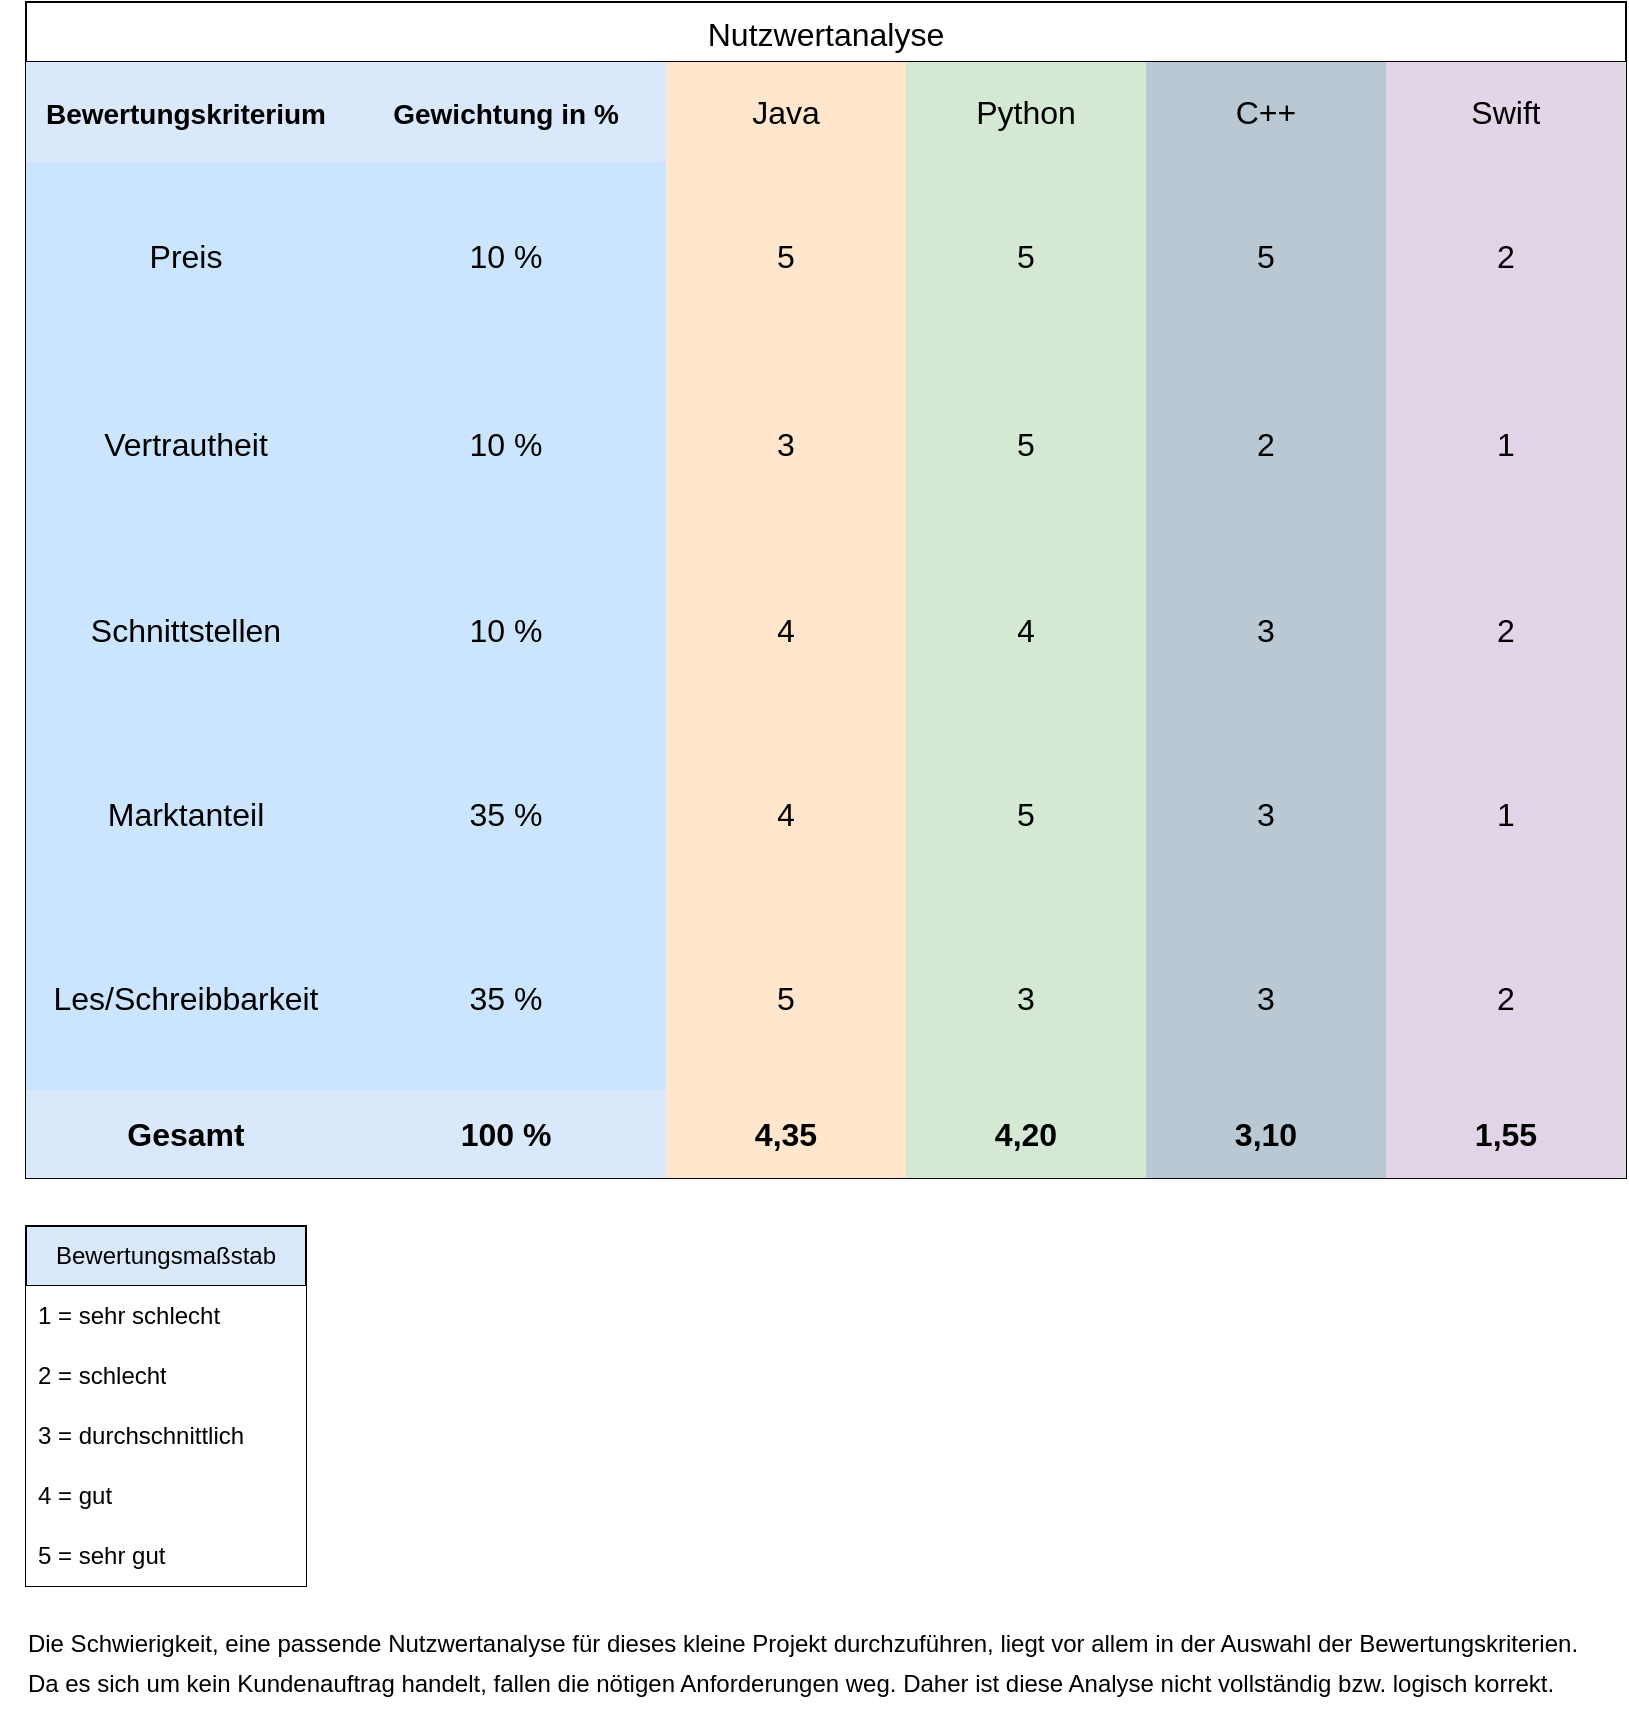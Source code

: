 <mxfile>
    <diagram id="BjXsuS_WfcuaUlq4judp" name="Page-1">
        <mxGraphModel dx="1043" dy="779" grid="1" gridSize="10" guides="1" tooltips="1" connect="1" arrows="1" fold="1" page="1" pageScale="1" pageWidth="850" pageHeight="1100" math="0" shadow="0">
            <root>
                <mxCell id="0"/>
                <mxCell id="1" parent="0"/>
                <mxCell id="7" value="Nutzwertanalyse" style="shape=table;startSize=30;container=1;collapsible=0;childLayout=tableLayout;fontSize=16;labelBackgroundColor=none;" vertex="1" parent="1">
                    <mxGeometry x="41" y="29" width="800" height="588" as="geometry"/>
                </mxCell>
                <mxCell id="8" value="" style="shape=tableRow;horizontal=0;startSize=0;swimlaneHead=0;swimlaneBody=0;strokeColor=inherit;top=0;left=0;bottom=0;right=0;collapsible=0;dropTarget=0;fillColor=none;points=[[0,0.5],[1,0.5]];portConstraint=eastwest;fontSize=16;" vertex="1" parent="7">
                    <mxGeometry y="30" width="800" height="50" as="geometry"/>
                </mxCell>
                <mxCell id="32" value="&lt;b&gt;&lt;font style=&quot;font-size: 14px;&quot;&gt;Bewertungskriterium&lt;/font&gt;&lt;/b&gt;" style="shape=partialRectangle;html=1;whiteSpace=wrap;connectable=0;strokeColor=#6c8ebf;overflow=hidden;fillColor=#DAE8FC;top=0;left=0;bottom=0;right=0;pointerEvents=1;fontSize=16;" vertex="1" parent="8">
                    <mxGeometry width="160" height="50" as="geometry">
                        <mxRectangle width="160" height="50" as="alternateBounds"/>
                    </mxGeometry>
                </mxCell>
                <mxCell id="9" value="&lt;b&gt;&lt;font style=&quot;font-size: 14px;&quot;&gt;Gewichtung in %&lt;/font&gt;&lt;/b&gt;" style="shape=partialRectangle;html=1;whiteSpace=wrap;connectable=0;strokeColor=#6c8ebf;overflow=hidden;fillColor=#dae8fc;top=0;left=0;bottom=0;right=0;pointerEvents=1;fontSize=16;" vertex="1" parent="8">
                    <mxGeometry x="160" width="160" height="50" as="geometry">
                        <mxRectangle width="160" height="50" as="alternateBounds"/>
                    </mxGeometry>
                </mxCell>
                <mxCell id="10" value="Java" style="shape=partialRectangle;html=1;whiteSpace=wrap;connectable=0;strokeColor=#d79b00;overflow=hidden;fillColor=#ffe6cc;top=0;left=0;bottom=0;right=0;pointerEvents=1;fontSize=16;" vertex="1" parent="8">
                    <mxGeometry x="320" width="120" height="50" as="geometry">
                        <mxRectangle width="120" height="50" as="alternateBounds"/>
                    </mxGeometry>
                </mxCell>
                <mxCell id="11" value="Python" style="shape=partialRectangle;html=1;whiteSpace=wrap;connectable=0;strokeColor=#82b366;overflow=hidden;fillColor=#d5e8d4;top=0;left=0;bottom=0;right=0;pointerEvents=1;fontSize=16;" vertex="1" parent="8">
                    <mxGeometry x="440" width="120" height="50" as="geometry">
                        <mxRectangle width="120" height="50" as="alternateBounds"/>
                    </mxGeometry>
                </mxCell>
                <mxCell id="24" value="C++" style="shape=partialRectangle;html=1;whiteSpace=wrap;connectable=0;strokeColor=#23445d;overflow=hidden;fillColor=#bac8d3;top=0;left=0;bottom=0;right=0;pointerEvents=1;fontSize=16;" vertex="1" parent="8">
                    <mxGeometry x="560" width="120" height="50" as="geometry">
                        <mxRectangle width="120" height="50" as="alternateBounds"/>
                    </mxGeometry>
                </mxCell>
                <mxCell id="28" value="Swift" style="shape=partialRectangle;html=1;whiteSpace=wrap;connectable=0;strokeColor=#9673a6;overflow=hidden;fillColor=#e1d5e7;top=0;left=0;bottom=0;right=0;pointerEvents=1;fontSize=16;" vertex="1" parent="8">
                    <mxGeometry x="680" width="120" height="50" as="geometry">
                        <mxRectangle width="120" height="50" as="alternateBounds"/>
                    </mxGeometry>
                </mxCell>
                <mxCell id="12" value="" style="shape=tableRow;horizontal=0;startSize=0;swimlaneHead=0;swimlaneBody=0;strokeColor=inherit;top=0;left=0;bottom=0;right=0;collapsible=0;dropTarget=0;fillColor=none;points=[[0,0.5],[1,0.5]];portConstraint=eastwest;fontSize=16;" vertex="1" parent="7">
                    <mxGeometry y="80" width="800" height="94" as="geometry"/>
                </mxCell>
                <mxCell id="33" value="Preis" style="shape=partialRectangle;html=1;whiteSpace=wrap;connectable=0;strokeColor=#6c8ebf;overflow=hidden;fillColor=light-dark(#cce5ff, #1d293b);top=0;left=0;bottom=0;right=0;pointerEvents=1;fontSize=16;" vertex="1" parent="12">
                    <mxGeometry width="160" height="94" as="geometry">
                        <mxRectangle width="160" height="94" as="alternateBounds"/>
                    </mxGeometry>
                </mxCell>
                <mxCell id="13" value="10 %" style="shape=partialRectangle;html=1;whiteSpace=wrap;connectable=0;strokeColor=#6c8ebf;overflow=hidden;fillColor=light-dark(#cce5ff, #1d293b);top=0;left=0;bottom=0;right=0;pointerEvents=1;fontSize=16;" vertex="1" parent="12">
                    <mxGeometry x="160" width="160" height="94" as="geometry">
                        <mxRectangle width="160" height="94" as="alternateBounds"/>
                    </mxGeometry>
                </mxCell>
                <mxCell id="14" value="5" style="shape=partialRectangle;html=1;whiteSpace=wrap;connectable=0;strokeColor=#d79b00;overflow=hidden;fillColor=#ffe6cc;top=0;left=0;bottom=0;right=0;pointerEvents=1;fontSize=16;" vertex="1" parent="12">
                    <mxGeometry x="320" width="120" height="94" as="geometry">
                        <mxRectangle width="120" height="94" as="alternateBounds"/>
                    </mxGeometry>
                </mxCell>
                <mxCell id="15" value="5" style="shape=partialRectangle;html=1;whiteSpace=wrap;connectable=0;strokeColor=#82b366;overflow=hidden;fillColor=#d5e8d4;top=0;left=0;bottom=0;right=0;pointerEvents=1;fontSize=16;" vertex="1" parent="12">
                    <mxGeometry x="440" width="120" height="94" as="geometry">
                        <mxRectangle width="120" height="94" as="alternateBounds"/>
                    </mxGeometry>
                </mxCell>
                <mxCell id="25" value="5" style="shape=partialRectangle;html=1;whiteSpace=wrap;connectable=0;strokeColor=#23445d;overflow=hidden;fillColor=#bac8d3;top=0;left=0;bottom=0;right=0;pointerEvents=1;fontSize=16;" vertex="1" parent="12">
                    <mxGeometry x="560" width="120" height="94" as="geometry">
                        <mxRectangle width="120" height="94" as="alternateBounds"/>
                    </mxGeometry>
                </mxCell>
                <mxCell id="29" value="2" style="shape=partialRectangle;html=1;whiteSpace=wrap;connectable=0;strokeColor=#9673a6;overflow=hidden;fillColor=#e1d5e7;top=0;left=0;bottom=0;right=0;pointerEvents=1;fontSize=16;" vertex="1" parent="12">
                    <mxGeometry x="680" width="120" height="94" as="geometry">
                        <mxRectangle width="120" height="94" as="alternateBounds"/>
                    </mxGeometry>
                </mxCell>
                <mxCell id="16" value="" style="shape=tableRow;horizontal=0;startSize=0;swimlaneHead=0;swimlaneBody=0;strokeColor=inherit;top=0;left=0;bottom=0;right=0;collapsible=0;dropTarget=0;fillColor=none;points=[[0,0.5],[1,0.5]];portConstraint=eastwest;fontSize=16;" vertex="1" parent="7">
                    <mxGeometry y="174" width="800" height="93" as="geometry"/>
                </mxCell>
                <mxCell id="34" value="Vertrautheit" style="shape=partialRectangle;html=1;whiteSpace=wrap;connectable=0;strokeColor=#36393d;overflow=hidden;fillColor=#cce5ff;top=0;left=0;bottom=0;right=0;pointerEvents=1;fontSize=16;" vertex="1" parent="16">
                    <mxGeometry width="160" height="93" as="geometry">
                        <mxRectangle width="160" height="93" as="alternateBounds"/>
                    </mxGeometry>
                </mxCell>
                <mxCell id="17" value="10 %" style="shape=partialRectangle;html=1;whiteSpace=wrap;connectable=0;strokeColor=#36393d;overflow=hidden;fillColor=#cce5ff;top=0;left=0;bottom=0;right=0;pointerEvents=1;fontSize=16;" vertex="1" parent="16">
                    <mxGeometry x="160" width="160" height="93" as="geometry">
                        <mxRectangle width="160" height="93" as="alternateBounds"/>
                    </mxGeometry>
                </mxCell>
                <mxCell id="18" value="3" style="shape=partialRectangle;html=1;whiteSpace=wrap;connectable=0;strokeColor=#d79b00;overflow=hidden;fillColor=#ffe6cc;top=0;left=0;bottom=0;right=0;pointerEvents=1;fontSize=16;" vertex="1" parent="16">
                    <mxGeometry x="320" width="120" height="93" as="geometry">
                        <mxRectangle width="120" height="93" as="alternateBounds"/>
                    </mxGeometry>
                </mxCell>
                <mxCell id="19" value="5" style="shape=partialRectangle;html=1;whiteSpace=wrap;connectable=0;strokeColor=#82b366;overflow=hidden;fillColor=#d5e8d4;top=0;left=0;bottom=0;right=0;pointerEvents=1;fontSize=16;" vertex="1" parent="16">
                    <mxGeometry x="440" width="120" height="93" as="geometry">
                        <mxRectangle width="120" height="93" as="alternateBounds"/>
                    </mxGeometry>
                </mxCell>
                <mxCell id="26" value="2" style="shape=partialRectangle;html=1;whiteSpace=wrap;connectable=0;strokeColor=#23445d;overflow=hidden;fillColor=#bac8d3;top=0;left=0;bottom=0;right=0;pointerEvents=1;fontSize=16;" vertex="1" parent="16">
                    <mxGeometry x="560" width="120" height="93" as="geometry">
                        <mxRectangle width="120" height="93" as="alternateBounds"/>
                    </mxGeometry>
                </mxCell>
                <mxCell id="30" value="1" style="shape=partialRectangle;html=1;whiteSpace=wrap;connectable=0;strokeColor=#9673a6;overflow=hidden;fillColor=#e1d5e7;top=0;left=0;bottom=0;right=0;pointerEvents=1;fontSize=16;" vertex="1" parent="16">
                    <mxGeometry x="680" width="120" height="93" as="geometry">
                        <mxRectangle width="120" height="93" as="alternateBounds"/>
                    </mxGeometry>
                </mxCell>
                <mxCell id="20" style="shape=tableRow;horizontal=0;startSize=0;swimlaneHead=0;swimlaneBody=0;strokeColor=inherit;top=0;left=0;bottom=0;right=0;collapsible=0;dropTarget=0;fillColor=none;points=[[0,0.5],[1,0.5]];portConstraint=eastwest;fontSize=16;" vertex="1" parent="7">
                    <mxGeometry y="267" width="800" height="93" as="geometry"/>
                </mxCell>
                <mxCell id="35" value="Schnittstellen" style="shape=partialRectangle;html=1;whiteSpace=wrap;connectable=0;strokeColor=#36393d;overflow=hidden;fillColor=#cce5ff;top=0;left=0;bottom=0;right=0;pointerEvents=1;fontSize=16;" vertex="1" parent="20">
                    <mxGeometry width="160" height="93" as="geometry">
                        <mxRectangle width="160" height="93" as="alternateBounds"/>
                    </mxGeometry>
                </mxCell>
                <mxCell id="21" value="10 %" style="shape=partialRectangle;html=1;whiteSpace=wrap;connectable=0;strokeColor=#36393d;overflow=hidden;fillColor=#cce5ff;top=0;left=0;bottom=0;right=0;pointerEvents=1;fontSize=16;" vertex="1" parent="20">
                    <mxGeometry x="160" width="160" height="93" as="geometry">
                        <mxRectangle width="160" height="93" as="alternateBounds"/>
                    </mxGeometry>
                </mxCell>
                <mxCell id="22" value="4" style="shape=partialRectangle;html=1;whiteSpace=wrap;connectable=0;strokeColor=#d79b00;overflow=hidden;fillColor=#ffe6cc;top=0;left=0;bottom=0;right=0;pointerEvents=1;fontSize=16;" vertex="1" parent="20">
                    <mxGeometry x="320" width="120" height="93" as="geometry">
                        <mxRectangle width="120" height="93" as="alternateBounds"/>
                    </mxGeometry>
                </mxCell>
                <mxCell id="23" value="4" style="shape=partialRectangle;html=1;whiteSpace=wrap;connectable=0;strokeColor=#82b366;overflow=hidden;fillColor=#d5e8d4;top=0;left=0;bottom=0;right=0;pointerEvents=1;fontSize=16;" vertex="1" parent="20">
                    <mxGeometry x="440" width="120" height="93" as="geometry">
                        <mxRectangle width="120" height="93" as="alternateBounds"/>
                    </mxGeometry>
                </mxCell>
                <mxCell id="27" value="3" style="shape=partialRectangle;html=1;whiteSpace=wrap;connectable=0;strokeColor=#23445d;overflow=hidden;fillColor=#bac8d3;top=0;left=0;bottom=0;right=0;pointerEvents=1;fontSize=16;" vertex="1" parent="20">
                    <mxGeometry x="560" width="120" height="93" as="geometry">
                        <mxRectangle width="120" height="93" as="alternateBounds"/>
                    </mxGeometry>
                </mxCell>
                <mxCell id="31" value="2" style="shape=partialRectangle;html=1;whiteSpace=wrap;connectable=0;strokeColor=#9673a6;overflow=hidden;fillColor=#e1d5e7;top=0;left=0;bottom=0;right=0;pointerEvents=1;fontSize=16;" vertex="1" parent="20">
                    <mxGeometry x="680" width="120" height="93" as="geometry">
                        <mxRectangle width="120" height="93" as="alternateBounds"/>
                    </mxGeometry>
                </mxCell>
                <mxCell id="38" style="shape=tableRow;horizontal=0;startSize=0;swimlaneHead=0;swimlaneBody=0;strokeColor=inherit;top=0;left=0;bottom=0;right=0;collapsible=0;dropTarget=0;fillColor=none;points=[[0,0.5],[1,0.5]];portConstraint=eastwest;fontSize=16;" vertex="1" parent="7">
                    <mxGeometry y="360" width="800" height="91" as="geometry"/>
                </mxCell>
                <mxCell id="39" value="Marktanteil" style="shape=partialRectangle;html=1;whiteSpace=wrap;connectable=0;strokeColor=#36393d;overflow=hidden;fillColor=#cce5ff;top=0;left=0;bottom=0;right=0;pointerEvents=1;fontSize=16;" vertex="1" parent="38">
                    <mxGeometry width="160" height="91" as="geometry">
                        <mxRectangle width="160" height="91" as="alternateBounds"/>
                    </mxGeometry>
                </mxCell>
                <mxCell id="40" value="35 %" style="shape=partialRectangle;html=1;whiteSpace=wrap;connectable=0;strokeColor=#36393d;overflow=hidden;fillColor=#cce5ff;top=0;left=0;bottom=0;right=0;pointerEvents=1;fontSize=16;" vertex="1" parent="38">
                    <mxGeometry x="160" width="160" height="91" as="geometry">
                        <mxRectangle width="160" height="91" as="alternateBounds"/>
                    </mxGeometry>
                </mxCell>
                <mxCell id="41" value="4" style="shape=partialRectangle;html=1;whiteSpace=wrap;connectable=0;strokeColor=#d79b00;overflow=hidden;fillColor=#ffe6cc;top=0;left=0;bottom=0;right=0;pointerEvents=1;fontSize=16;" vertex="1" parent="38">
                    <mxGeometry x="320" width="120" height="91" as="geometry">
                        <mxRectangle width="120" height="91" as="alternateBounds"/>
                    </mxGeometry>
                </mxCell>
                <mxCell id="42" value="5" style="shape=partialRectangle;html=1;whiteSpace=wrap;connectable=0;strokeColor=#82b366;overflow=hidden;fillColor=#d5e8d4;top=0;left=0;bottom=0;right=0;pointerEvents=1;fontSize=16;" vertex="1" parent="38">
                    <mxGeometry x="440" width="120" height="91" as="geometry">
                        <mxRectangle width="120" height="91" as="alternateBounds"/>
                    </mxGeometry>
                </mxCell>
                <mxCell id="43" value="3" style="shape=partialRectangle;html=1;whiteSpace=wrap;connectable=0;strokeColor=#23445d;overflow=hidden;fillColor=#bac8d3;top=0;left=0;bottom=0;right=0;pointerEvents=1;fontSize=16;" vertex="1" parent="38">
                    <mxGeometry x="560" width="120" height="91" as="geometry">
                        <mxRectangle width="120" height="91" as="alternateBounds"/>
                    </mxGeometry>
                </mxCell>
                <mxCell id="44" value="1" style="shape=partialRectangle;html=1;whiteSpace=wrap;connectable=0;strokeColor=#9673a6;overflow=hidden;fillColor=#e1d5e7;top=0;left=0;bottom=0;right=0;pointerEvents=1;fontSize=16;" vertex="1" parent="38">
                    <mxGeometry x="680" width="120" height="91" as="geometry">
                        <mxRectangle width="120" height="91" as="alternateBounds"/>
                    </mxGeometry>
                </mxCell>
                <mxCell id="45" style="shape=tableRow;horizontal=0;startSize=0;swimlaneHead=0;swimlaneBody=0;strokeColor=inherit;top=0;left=0;bottom=0;right=0;collapsible=0;dropTarget=0;fillColor=none;points=[[0,0.5],[1,0.5]];portConstraint=eastwest;fontSize=16;" vertex="1" parent="7">
                    <mxGeometry y="451" width="800" height="93" as="geometry"/>
                </mxCell>
                <mxCell id="46" value="Les/Schreibbarkeit" style="shape=partialRectangle;html=1;whiteSpace=wrap;connectable=0;strokeColor=#36393d;overflow=hidden;fillColor=#cce5ff;top=0;left=0;bottom=0;right=0;pointerEvents=1;fontSize=16;" vertex="1" parent="45">
                    <mxGeometry width="160" height="93" as="geometry">
                        <mxRectangle width="160" height="93" as="alternateBounds"/>
                    </mxGeometry>
                </mxCell>
                <mxCell id="47" value="35 %" style="shape=partialRectangle;html=1;whiteSpace=wrap;connectable=0;strokeColor=#36393d;overflow=hidden;fillColor=#cce5ff;top=0;left=0;bottom=0;right=0;pointerEvents=1;fontSize=16;" vertex="1" parent="45">
                    <mxGeometry x="160" width="160" height="93" as="geometry">
                        <mxRectangle width="160" height="93" as="alternateBounds"/>
                    </mxGeometry>
                </mxCell>
                <mxCell id="48" value="5" style="shape=partialRectangle;html=1;whiteSpace=wrap;connectable=0;strokeColor=#d79b00;overflow=hidden;fillColor=#ffe6cc;top=0;left=0;bottom=0;right=0;pointerEvents=1;fontSize=16;" vertex="1" parent="45">
                    <mxGeometry x="320" width="120" height="93" as="geometry">
                        <mxRectangle width="120" height="93" as="alternateBounds"/>
                    </mxGeometry>
                </mxCell>
                <mxCell id="49" value="3" style="shape=partialRectangle;html=1;whiteSpace=wrap;connectable=0;strokeColor=#82b366;overflow=hidden;fillColor=#d5e8d4;top=0;left=0;bottom=0;right=0;pointerEvents=1;fontSize=16;" vertex="1" parent="45">
                    <mxGeometry x="440" width="120" height="93" as="geometry">
                        <mxRectangle width="120" height="93" as="alternateBounds"/>
                    </mxGeometry>
                </mxCell>
                <mxCell id="50" value="3" style="shape=partialRectangle;html=1;whiteSpace=wrap;connectable=0;strokeColor=#23445d;overflow=hidden;fillColor=#bac8d3;top=0;left=0;bottom=0;right=0;pointerEvents=1;fontSize=16;" vertex="1" parent="45">
                    <mxGeometry x="560" width="120" height="93" as="geometry">
                        <mxRectangle width="120" height="93" as="alternateBounds"/>
                    </mxGeometry>
                </mxCell>
                <mxCell id="51" value="2" style="shape=partialRectangle;html=1;whiteSpace=wrap;connectable=0;strokeColor=#9673a6;overflow=hidden;fillColor=#e1d5e7;top=0;left=0;bottom=0;right=0;pointerEvents=1;fontSize=16;" vertex="1" parent="45">
                    <mxGeometry x="680" width="120" height="93" as="geometry">
                        <mxRectangle width="120" height="93" as="alternateBounds"/>
                    </mxGeometry>
                </mxCell>
                <mxCell id="56" style="shape=tableRow;horizontal=0;startSize=0;swimlaneHead=0;swimlaneBody=0;strokeColor=inherit;top=0;left=0;bottom=0;right=0;collapsible=0;dropTarget=0;fillColor=none;points=[[0,0.5],[1,0.5]];portConstraint=eastwest;fontSize=16;" vertex="1" parent="7">
                    <mxGeometry y="544" width="800" height="44" as="geometry"/>
                </mxCell>
                <mxCell id="57" value="&lt;b&gt;Gesamt&lt;/b&gt;" style="shape=partialRectangle;html=1;whiteSpace=wrap;connectable=0;strokeColor=#36393d;overflow=hidden;fillColor=#DAE8FC;top=0;left=0;bottom=0;right=0;pointerEvents=1;fontSize=16;" vertex="1" parent="56">
                    <mxGeometry width="160" height="44" as="geometry">
                        <mxRectangle width="160" height="44" as="alternateBounds"/>
                    </mxGeometry>
                </mxCell>
                <mxCell id="58" value="&lt;b&gt;100 %&lt;/b&gt;" style="shape=partialRectangle;html=1;whiteSpace=wrap;connectable=0;strokeColor=#36393d;overflow=hidden;fillColor=#DAE8FC;top=0;left=0;bottom=0;right=0;pointerEvents=1;fontSize=16;" vertex="1" parent="56">
                    <mxGeometry x="160" width="160" height="44" as="geometry">
                        <mxRectangle width="160" height="44" as="alternateBounds"/>
                    </mxGeometry>
                </mxCell>
                <mxCell id="59" value="&lt;b&gt;4,35&lt;/b&gt;" style="shape=partialRectangle;html=1;whiteSpace=wrap;connectable=0;strokeColor=#d79b00;overflow=hidden;fillColor=#ffe6cc;top=0;left=0;bottom=0;right=0;pointerEvents=1;fontSize=16;" vertex="1" parent="56">
                    <mxGeometry x="320" width="120" height="44" as="geometry">
                        <mxRectangle width="120" height="44" as="alternateBounds"/>
                    </mxGeometry>
                </mxCell>
                <mxCell id="60" value="&lt;b&gt;4,20&lt;/b&gt;" style="shape=partialRectangle;html=1;whiteSpace=wrap;connectable=0;strokeColor=#82b366;overflow=hidden;fillColor=#d5e8d4;top=0;left=0;bottom=0;right=0;pointerEvents=1;fontSize=16;" vertex="1" parent="56">
                    <mxGeometry x="440" width="120" height="44" as="geometry">
                        <mxRectangle width="120" height="44" as="alternateBounds"/>
                    </mxGeometry>
                </mxCell>
                <mxCell id="61" value="&lt;b&gt;3,10&lt;/b&gt;" style="shape=partialRectangle;html=1;whiteSpace=wrap;connectable=0;strokeColor=#23445d;overflow=hidden;fillColor=#bac8d3;top=0;left=0;bottom=0;right=0;pointerEvents=1;fontSize=16;" vertex="1" parent="56">
                    <mxGeometry x="560" width="120" height="44" as="geometry">
                        <mxRectangle width="120" height="44" as="alternateBounds"/>
                    </mxGeometry>
                </mxCell>
                <mxCell id="62" value="&lt;b&gt;1,55&lt;/b&gt;" style="shape=partialRectangle;html=1;whiteSpace=wrap;connectable=0;strokeColor=#9673a6;overflow=hidden;fillColor=#e1d5e7;top=0;left=0;bottom=0;right=0;pointerEvents=1;fontSize=16;" vertex="1" parent="56">
                    <mxGeometry x="680" width="120" height="44" as="geometry">
                        <mxRectangle width="120" height="44" as="alternateBounds"/>
                    </mxGeometry>
                </mxCell>
                <mxCell id="36" value="Die Schwierigkeit, eine passende Nutzwertanalyse für dieses kleine Projekt durchzuführen, liegt vor allem in der Auswahl der Bewertungskriterien." style="text;html=1;align=center;verticalAlign=middle;resizable=0;points=[];autosize=1;strokeColor=none;fillColor=none;" vertex="1" parent="1">
                    <mxGeometry x="29" y="835" width="800" height="30" as="geometry"/>
                </mxCell>
                <mxCell id="37" value="Da es sich um kein Kundenauftrag handelt, fallen die nötigen Anforderungen weg. Daher ist diese Analyse nicht vollständig bzw. logisch korrekt." style="text;html=1;align=center;verticalAlign=middle;resizable=0;points=[];autosize=1;strokeColor=none;fillColor=none;" vertex="1" parent="1">
                    <mxGeometry x="28" y="855" width="790" height="30" as="geometry"/>
                </mxCell>
                <mxCell id="52" value="Bewertungsmaßstab" style="swimlane;fontStyle=0;childLayout=stackLayout;horizontal=1;startSize=30;horizontalStack=0;resizeParent=1;resizeParentMax=0;resizeLast=0;collapsible=1;marginBottom=0;whiteSpace=wrap;html=1;fillColor=#DAE8FC;" vertex="1" parent="1">
                    <mxGeometry x="41" y="641" width="140" height="180" as="geometry"/>
                </mxCell>
                <mxCell id="53" value="1 = sehr schlecht" style="text;strokeColor=none;fillColor=#FFFFFF;align=left;verticalAlign=middle;spacingLeft=4;spacingRight=4;overflow=hidden;points=[[0,0.5],[1,0.5]];portConstraint=eastwest;rotatable=0;whiteSpace=wrap;html=1;" vertex="1" parent="52">
                    <mxGeometry y="30" width="140" height="30" as="geometry"/>
                </mxCell>
                <mxCell id="54" value="2 = schlecht" style="text;strokeColor=none;fillColor=#FFFFFF;align=left;verticalAlign=middle;spacingLeft=4;spacingRight=4;overflow=hidden;points=[[0,0.5],[1,0.5]];portConstraint=eastwest;rotatable=0;whiteSpace=wrap;html=1;" vertex="1" parent="52">
                    <mxGeometry y="60" width="140" height="30" as="geometry"/>
                </mxCell>
                <mxCell id="55" value="3 = durchschnittlich" style="text;strokeColor=none;fillColor=#FFFFFF;align=left;verticalAlign=middle;spacingLeft=4;spacingRight=4;overflow=hidden;points=[[0,0.5],[1,0.5]];portConstraint=eastwest;rotatable=0;whiteSpace=wrap;html=1;" vertex="1" parent="52">
                    <mxGeometry y="90" width="140" height="30" as="geometry"/>
                </mxCell>
                <mxCell id="65" value="4 = gut" style="text;strokeColor=none;fillColor=#FFFFFF;align=left;verticalAlign=middle;spacingLeft=4;spacingRight=4;overflow=hidden;points=[[0,0.5],[1,0.5]];portConstraint=eastwest;rotatable=0;whiteSpace=wrap;html=1;" vertex="1" parent="52">
                    <mxGeometry y="120" width="140" height="30" as="geometry"/>
                </mxCell>
                <mxCell id="64" value="5 = sehr gut" style="text;strokeColor=none;fillColor=#FFFFFF;align=left;verticalAlign=middle;spacingLeft=4;spacingRight=4;overflow=hidden;points=[[0,0.5],[1,0.5]];portConstraint=eastwest;rotatable=0;whiteSpace=wrap;html=1;" vertex="1" parent="52">
                    <mxGeometry y="150" width="140" height="30" as="geometry"/>
                </mxCell>
            </root>
        </mxGraphModel>
    </diagram>
</mxfile>